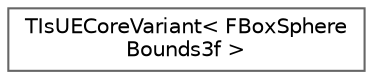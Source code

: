 digraph "Graphical Class Hierarchy"
{
 // INTERACTIVE_SVG=YES
 // LATEX_PDF_SIZE
  bgcolor="transparent";
  edge [fontname=Helvetica,fontsize=10,labelfontname=Helvetica,labelfontsize=10];
  node [fontname=Helvetica,fontsize=10,shape=box,height=0.2,width=0.4];
  rankdir="LR";
  Node0 [id="Node000000",label="TIsUECoreVariant\< FBoxSphere\lBounds3f \>",height=0.2,width=0.4,color="grey40", fillcolor="white", style="filled",URL="$da/dde/structTIsUECoreVariant_3_01FBoxSphereBounds3f_01_4.html",tooltip=" "];
}
